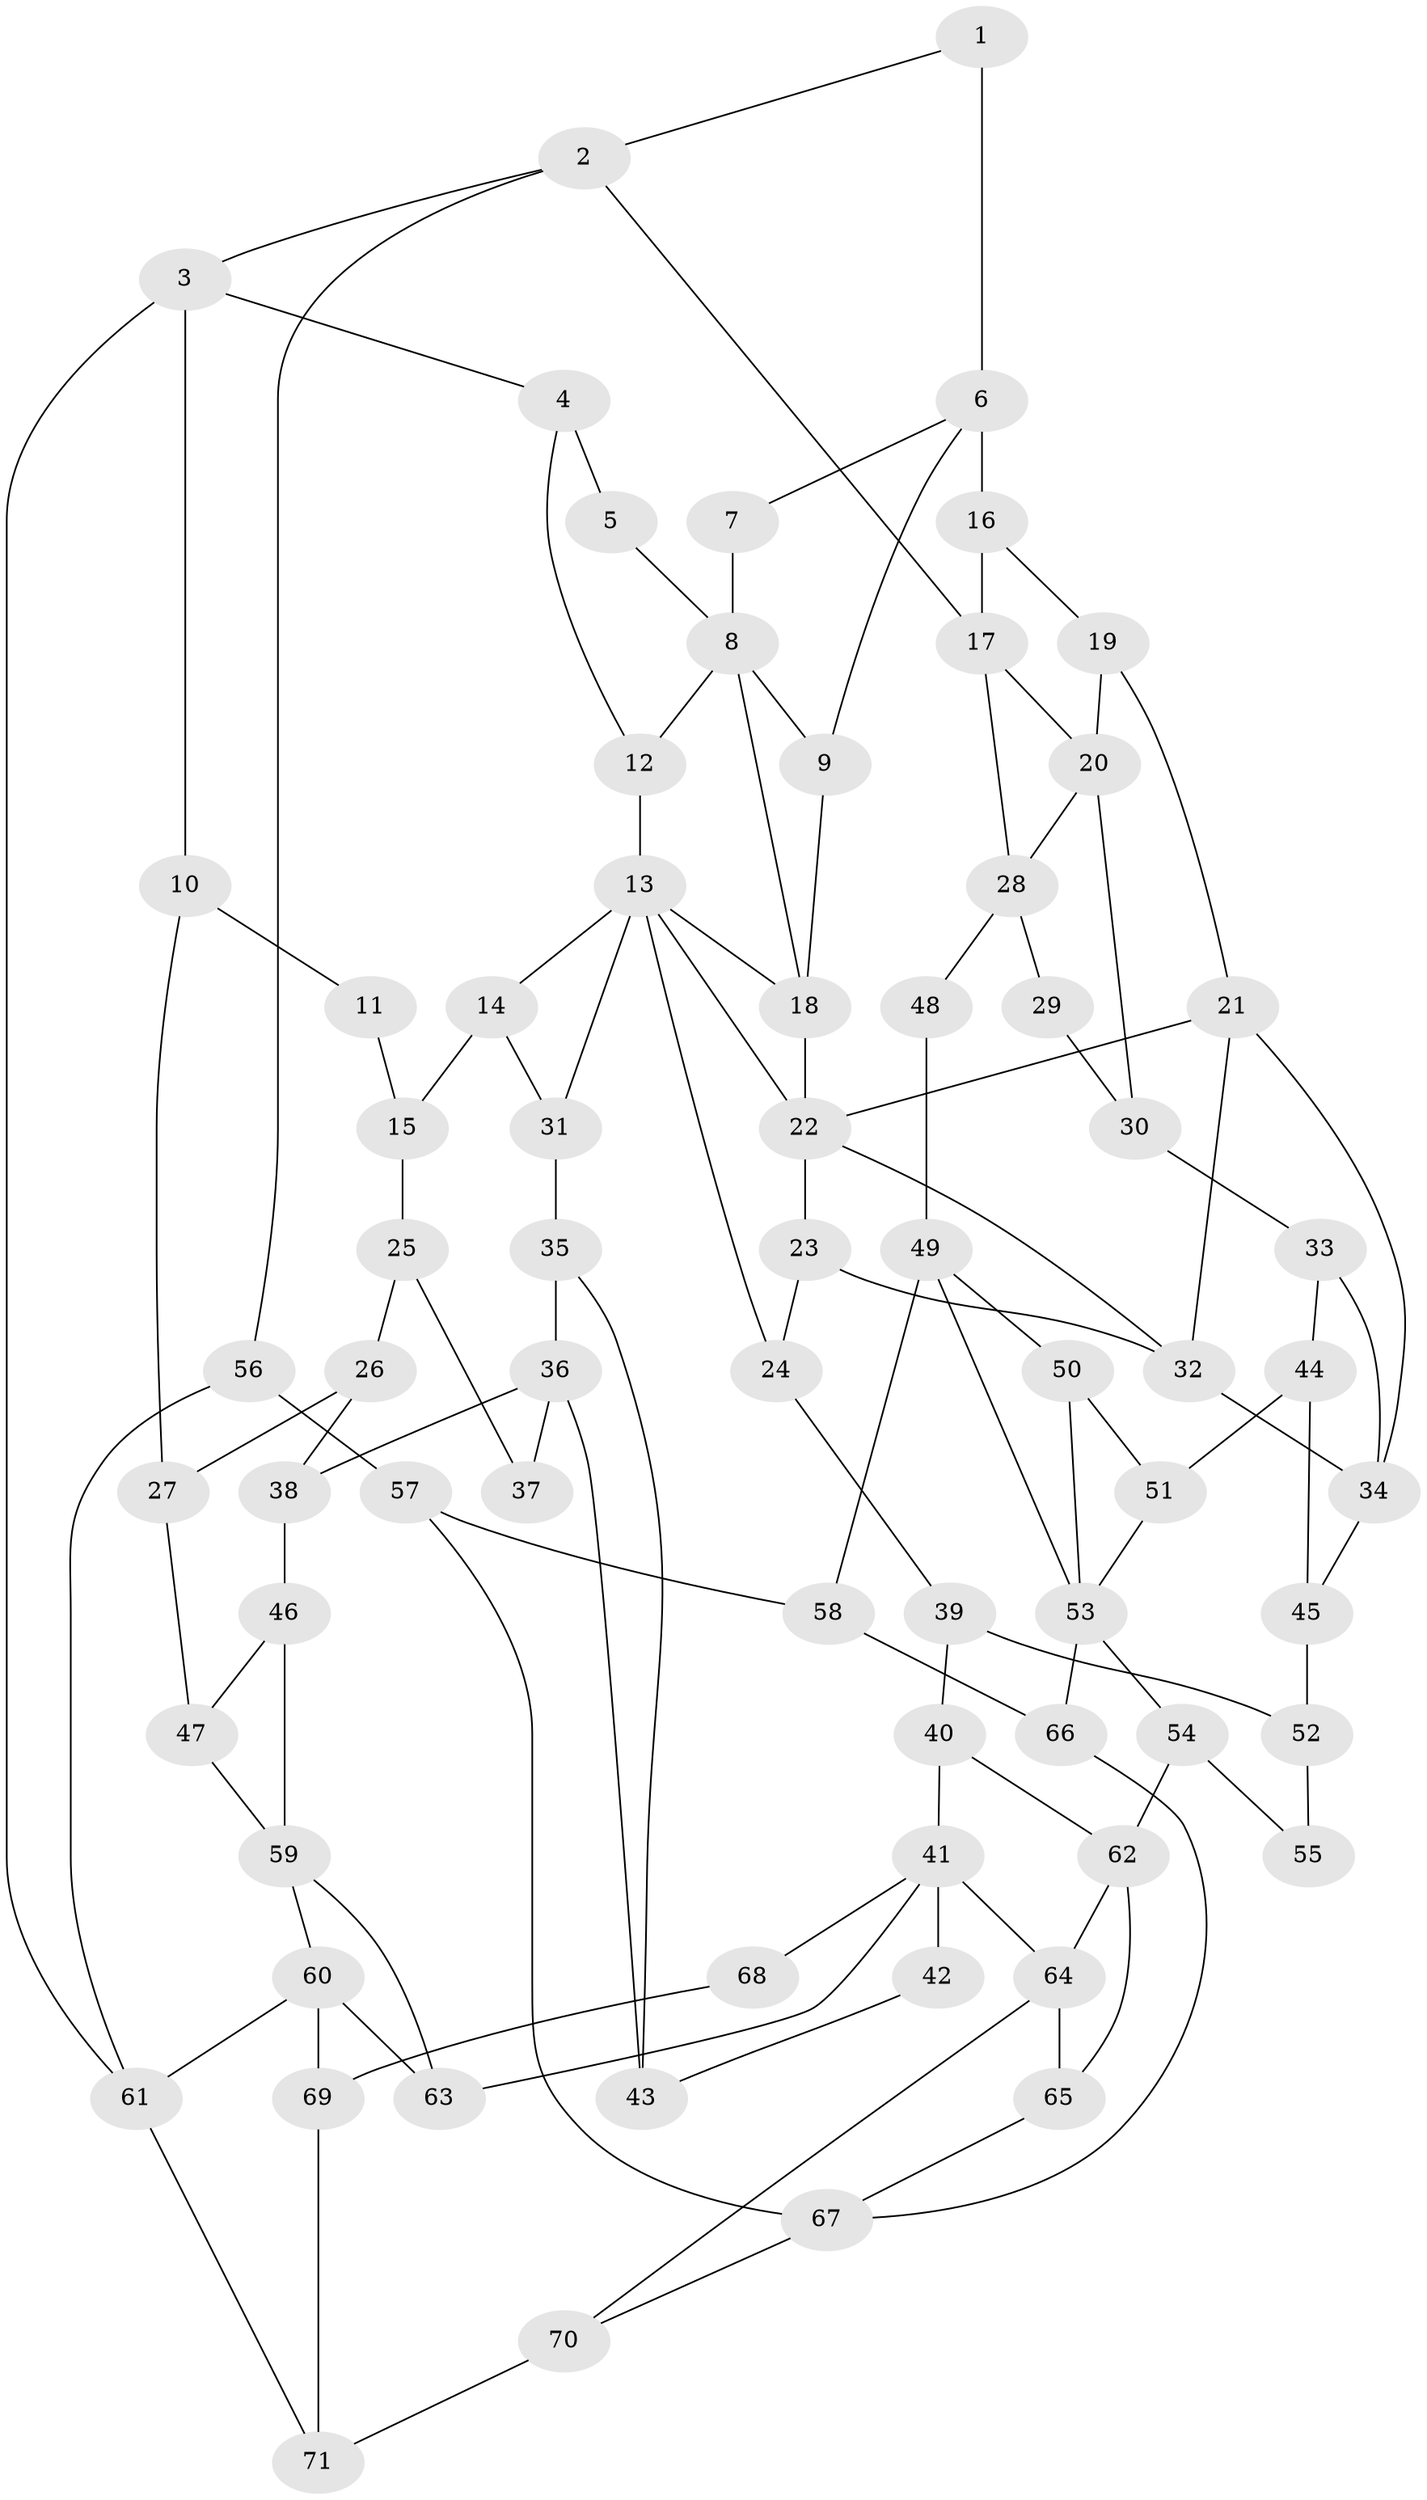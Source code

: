 // original degree distribution, {3: 0.028169014084507043, 5: 0.5211267605633803, 6: 0.2323943661971831, 4: 0.21830985915492956}
// Generated by graph-tools (version 1.1) at 2025/38/03/09/25 02:38:54]
// undirected, 71 vertices, 116 edges
graph export_dot {
graph [start="1"]
  node [color=gray90,style=filled];
  1;
  2;
  3;
  4;
  5;
  6;
  7;
  8;
  9;
  10;
  11;
  12;
  13;
  14;
  15;
  16;
  17;
  18;
  19;
  20;
  21;
  22;
  23;
  24;
  25;
  26;
  27;
  28;
  29;
  30;
  31;
  32;
  33;
  34;
  35;
  36;
  37;
  38;
  39;
  40;
  41;
  42;
  43;
  44;
  45;
  46;
  47;
  48;
  49;
  50;
  51;
  52;
  53;
  54;
  55;
  56;
  57;
  58;
  59;
  60;
  61;
  62;
  63;
  64;
  65;
  66;
  67;
  68;
  69;
  70;
  71;
  1 -- 2 [weight=1.0];
  1 -- 6 [weight=2.0];
  2 -- 3 [weight=1.0];
  2 -- 17 [weight=1.0];
  2 -- 56 [weight=1.0];
  3 -- 4 [weight=1.0];
  3 -- 10 [weight=1.0];
  3 -- 61 [weight=1.0];
  4 -- 5 [weight=2.0];
  4 -- 12 [weight=1.0];
  5 -- 8 [weight=1.0];
  6 -- 7 [weight=1.0];
  6 -- 9 [weight=1.0];
  6 -- 16 [weight=2.0];
  7 -- 8 [weight=2.0];
  8 -- 9 [weight=1.0];
  8 -- 12 [weight=1.0];
  8 -- 18 [weight=1.0];
  9 -- 18 [weight=1.0];
  10 -- 11 [weight=1.0];
  10 -- 27 [weight=1.0];
  11 -- 15 [weight=1.0];
  12 -- 13 [weight=1.0];
  13 -- 14 [weight=1.0];
  13 -- 18 [weight=1.0];
  13 -- 22 [weight=1.0];
  13 -- 24 [weight=1.0];
  13 -- 31 [weight=1.0];
  14 -- 15 [weight=1.0];
  14 -- 31 [weight=1.0];
  15 -- 25 [weight=1.0];
  16 -- 17 [weight=1.0];
  16 -- 19 [weight=1.0];
  17 -- 20 [weight=1.0];
  17 -- 28 [weight=1.0];
  18 -- 22 [weight=1.0];
  19 -- 20 [weight=1.0];
  19 -- 21 [weight=1.0];
  20 -- 28 [weight=1.0];
  20 -- 30 [weight=1.0];
  21 -- 22 [weight=1.0];
  21 -- 32 [weight=1.0];
  21 -- 34 [weight=1.0];
  22 -- 23 [weight=1.0];
  22 -- 32 [weight=1.0];
  23 -- 24 [weight=1.0];
  23 -- 32 [weight=1.0];
  24 -- 39 [weight=1.0];
  25 -- 26 [weight=1.0];
  25 -- 37 [weight=1.0];
  26 -- 27 [weight=1.0];
  26 -- 38 [weight=1.0];
  27 -- 47 [weight=1.0];
  28 -- 29 [weight=2.0];
  28 -- 48 [weight=2.0];
  29 -- 30 [weight=1.0];
  30 -- 33 [weight=1.0];
  31 -- 35 [weight=1.0];
  32 -- 34 [weight=3.0];
  33 -- 34 [weight=1.0];
  33 -- 44 [weight=1.0];
  34 -- 45 [weight=1.0];
  35 -- 36 [weight=1.0];
  35 -- 43 [weight=1.0];
  36 -- 37 [weight=2.0];
  36 -- 38 [weight=2.0];
  36 -- 43 [weight=1.0];
  38 -- 46 [weight=2.0];
  39 -- 40 [weight=1.0];
  39 -- 52 [weight=1.0];
  40 -- 41 [weight=1.0];
  40 -- 62 [weight=1.0];
  41 -- 42 [weight=2.0];
  41 -- 63 [weight=1.0];
  41 -- 64 [weight=1.0];
  41 -- 68 [weight=1.0];
  42 -- 43 [weight=1.0];
  44 -- 45 [weight=1.0];
  44 -- 51 [weight=1.0];
  45 -- 52 [weight=1.0];
  46 -- 47 [weight=1.0];
  46 -- 59 [weight=3.0];
  47 -- 59 [weight=1.0];
  48 -- 49 [weight=2.0];
  49 -- 50 [weight=1.0];
  49 -- 53 [weight=1.0];
  49 -- 58 [weight=2.0];
  50 -- 51 [weight=1.0];
  50 -- 53 [weight=1.0];
  51 -- 53 [weight=1.0];
  52 -- 55 [weight=1.0];
  53 -- 54 [weight=2.0];
  53 -- 66 [weight=1.0];
  54 -- 55 [weight=2.0];
  54 -- 62 [weight=2.0];
  56 -- 57 [weight=2.0];
  56 -- 61 [weight=1.0];
  57 -- 58 [weight=2.0];
  57 -- 67 [weight=2.0];
  58 -- 66 [weight=1.0];
  59 -- 60 [weight=1.0];
  59 -- 63 [weight=1.0];
  60 -- 61 [weight=1.0];
  60 -- 63 [weight=1.0];
  60 -- 69 [weight=2.0];
  61 -- 71 [weight=1.0];
  62 -- 64 [weight=1.0];
  62 -- 65 [weight=1.0];
  64 -- 65 [weight=1.0];
  64 -- 70 [weight=1.0];
  65 -- 67 [weight=1.0];
  66 -- 67 [weight=1.0];
  67 -- 70 [weight=1.0];
  68 -- 69 [weight=2.0];
  69 -- 71 [weight=2.0];
  70 -- 71 [weight=2.0];
}
